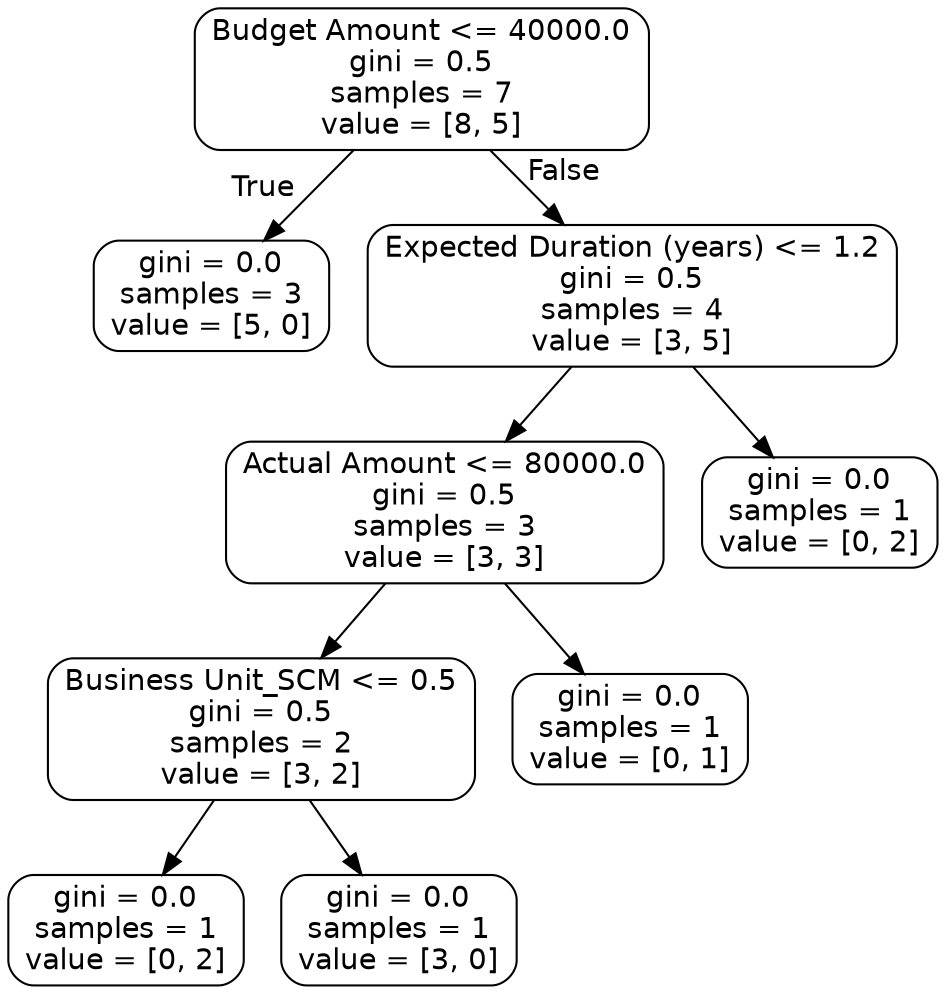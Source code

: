 digraph Tree {
node [shape=box, style="rounded", color="black", fontname=helvetica] ;
edge [fontname=helvetica] ;
0 [label="Budget Amount <= 40000.0\ngini = 0.5\nsamples = 7\nvalue = [8, 5]"] ;
1 [label="gini = 0.0\nsamples = 3\nvalue = [5, 0]"] ;
0 -> 1 [labeldistance=2.5, labelangle=45, headlabel="True"] ;
2 [label="Expected Duration (years) <= 1.2\ngini = 0.5\nsamples = 4\nvalue = [3, 5]"] ;
0 -> 2 [labeldistance=2.5, labelangle=-45, headlabel="False"] ;
3 [label="Actual Amount <= 80000.0\ngini = 0.5\nsamples = 3\nvalue = [3, 3]"] ;
2 -> 3 ;
4 [label="Business Unit_SCM <= 0.5\ngini = 0.5\nsamples = 2\nvalue = [3, 2]"] ;
3 -> 4 ;
5 [label="gini = 0.0\nsamples = 1\nvalue = [0, 2]"] ;
4 -> 5 ;
6 [label="gini = 0.0\nsamples = 1\nvalue = [3, 0]"] ;
4 -> 6 ;
7 [label="gini = 0.0\nsamples = 1\nvalue = [0, 1]"] ;
3 -> 7 ;
8 [label="gini = 0.0\nsamples = 1\nvalue = [0, 2]"] ;
2 -> 8 ;
}